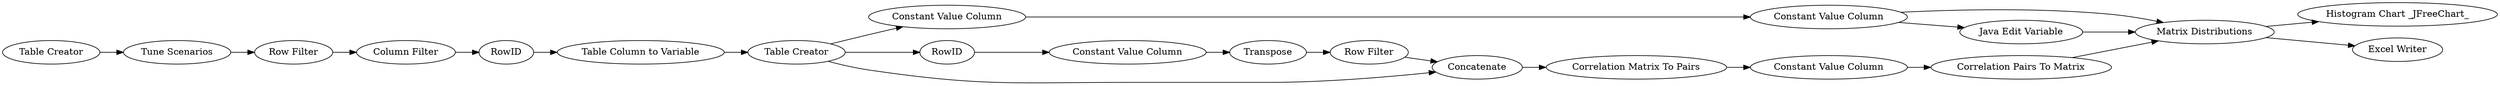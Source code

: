 digraph {
	1 [label="Table Creator"]
	2 [label="Tune Scenarios"]
	5 [label="Row Filter"]
	6 [label="Column Filter"]
	8 [label=RowID]
	9 [label="Table Creator"]
	10 [label="Constant Value Column"]
	11 [label="Constant Value Column"]
	12 [label=Transpose]
	13 [label=RowID]
	14 [label="Constant Value Column"]
	15 [label=Concatenate]
	16 [label="Row Filter"]
	17 [label="Correlation Matrix To Pairs"]
	18 [label="Constant Value Column"]
	19 [label="Correlation Pairs To Matrix"]
	20 [label="Matrix Distributions"]
	22 [label="Java Edit Variable"]
	23 [label="Histogram Chart _JFreeChart_"]
	24 [label="Excel Writer"]
	25 [label="Table Column to Variable"]
	1 -> 2
	2 -> 5
	5 -> 6
	6 -> 8
	8 -> 25
	9 -> 10
	9 -> 13
	9 -> 15
	10 -> 11
	11 -> 22
	11 -> 20
	12 -> 16
	13 -> 14
	14 -> 12
	15 -> 17
	16 -> 15
	17 -> 18
	18 -> 19
	19 -> 20
	20 -> 23
	20 -> 24
	22 -> 20
	25 -> 9
	rankdir=LR
}
